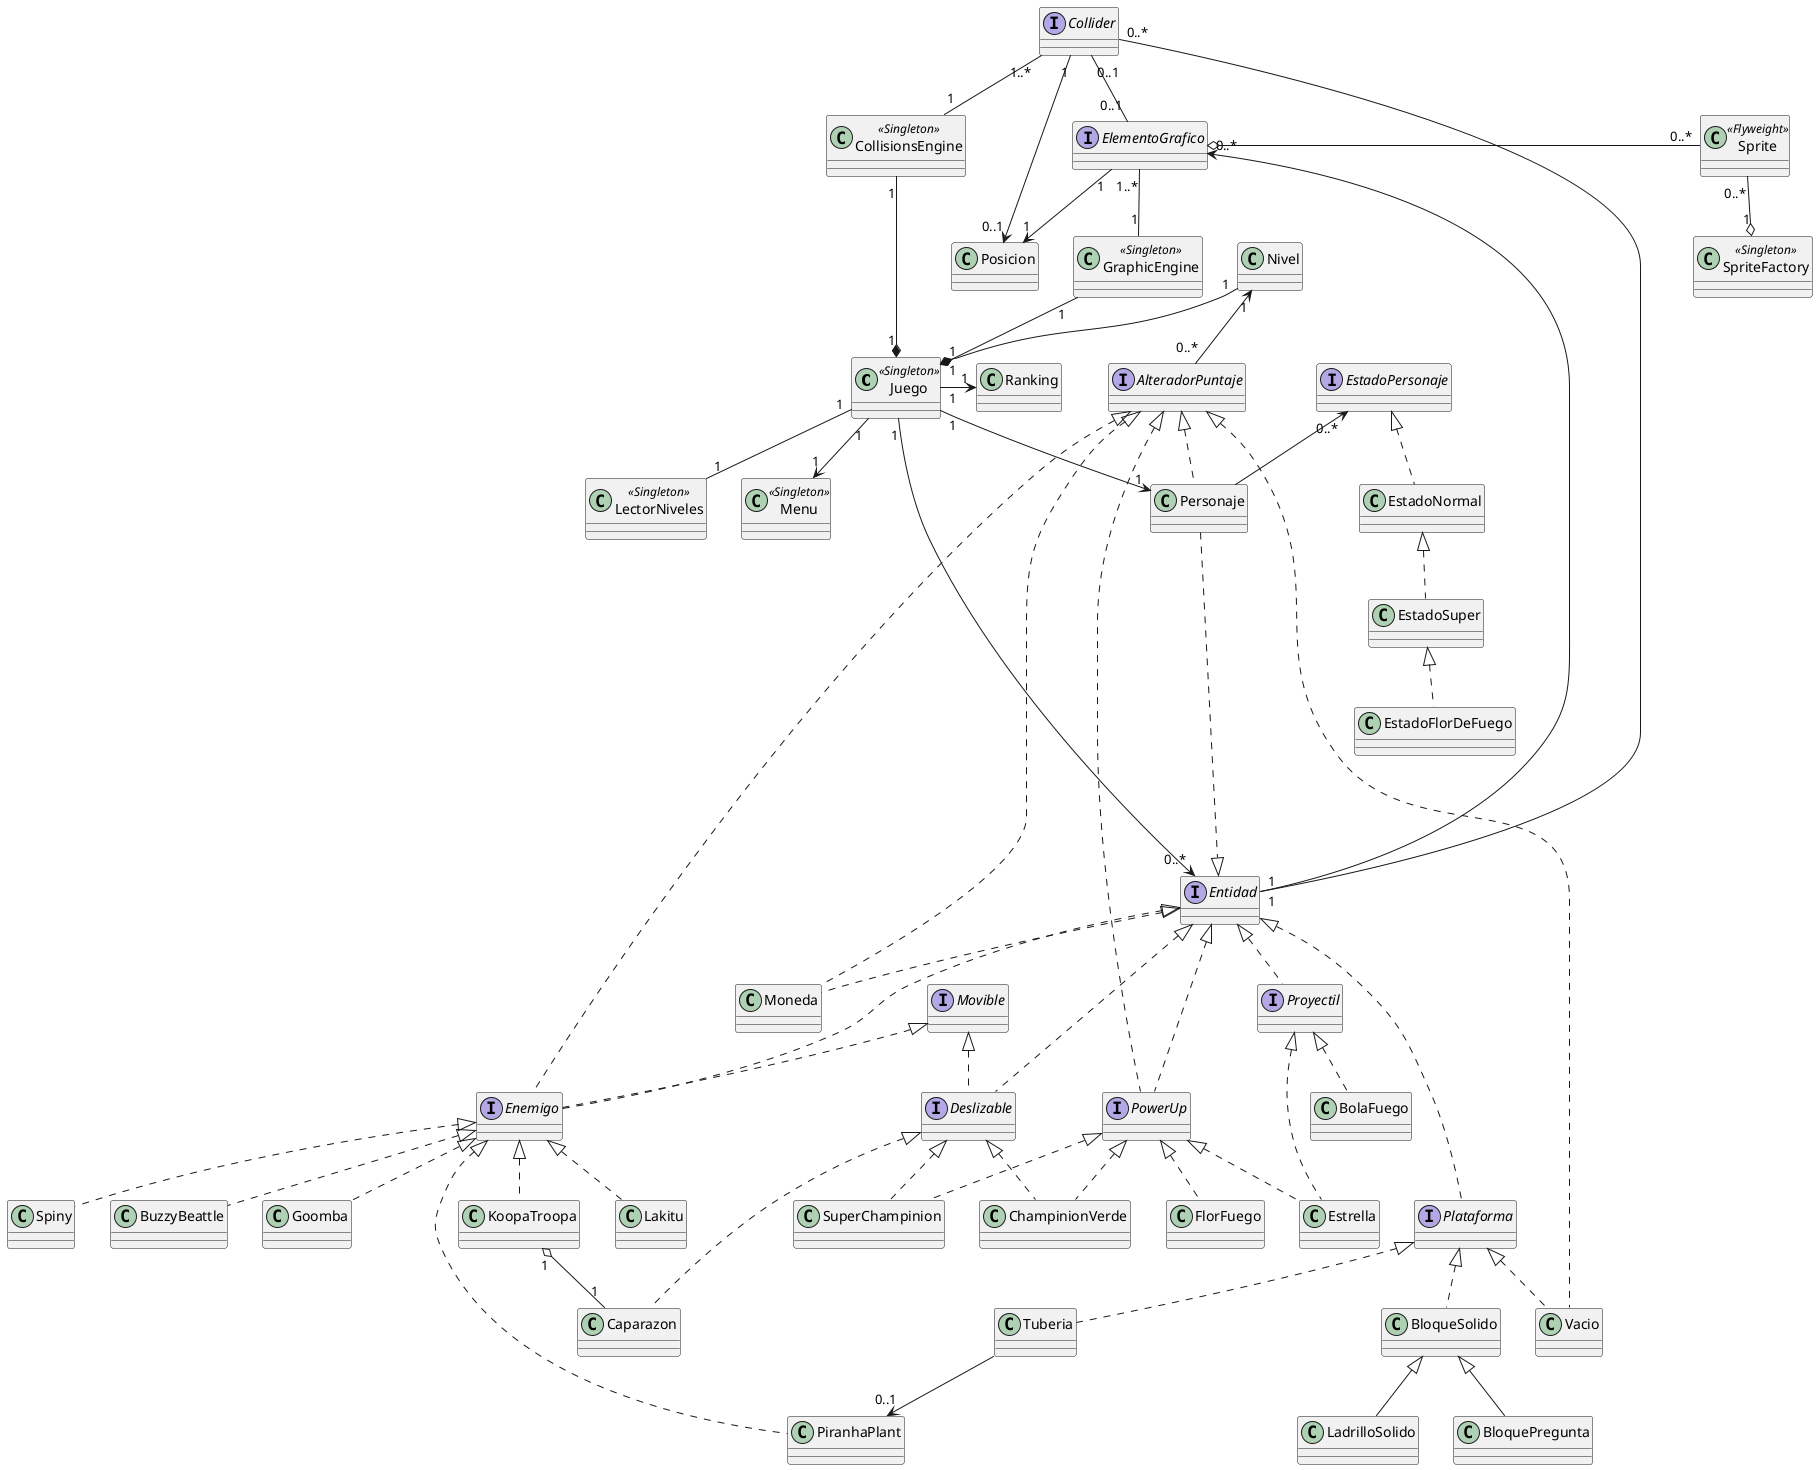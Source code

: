 @startuml
' # JUEGO #
'
class Juego <<Singleton>>
class Menu <<Singleton>>
class CollisionsEngine <<Singleton>>
class GraphicEngine <<Singleton>>
class LectorNiveles <<Singleton>>
Juego "1" --> "1" Menu
Juego "1" *-l- "1" Nivel
Juego "1" --> "1" Personaje
Juego "1" *-u- "1" GraphicEngine
Juego "1" *-u- "1" CollisionsEngine
Juego "1" -r-> "1" Ranking
Juego "1" -- "1" LectorNiveles
Juego "1" --> "0..*" Entidad

' # ENTIDAD #
'
interface Entidad
Entidad "1" ---u-> "0..*" ElementoGrafico
Entidad "1" ---u- "0..*" Collider

' # GRAFICA #
'
interface ElementoGrafico
class SpriteFactory <<Singleton>>
class Sprite <<Flyweight>>
Sprite "0..*" --o "1" SpriteFactory
ElementoGrafico o-l- "0..*" Sprite
ElementoGrafico "1..*" -- "1" GraphicEngine
ElementoGrafico "1" --> "1" Posicion

' # COLLISIONS #
'
interface Collider
Collider "0..1" -- "0..1" ElementoGrafico
Collider "1" --> "0..1" Posicion
Collider "1..*" -- "1" CollisionsEngine

' # PERSONAJE #
'
interface EstadoPersonaje
class Personaje
Personaje .....|> Entidad
Personaje -u-> "0..*" EstadoPersonaje
EstadoNormal .u.|> EstadoPersonaje
EstadoSuper .u.|> EstadoNormal
EstadoFlorDeFuego .u.|> EstadoSuper
Personaje .u.|> AlteradorPuntaje

' # NIVEL #
'
interface AlteradorPuntaje
interface Plataforma
interface Enemigo
interface PowerUp
class Moneda
Nivel "1" <-d- "0..*" AlteradorPuntaje
Plataforma ...u.|> Entidad
Enemigo ..u.|> AlteradorPuntaje
Enemigo ..u.|> Entidad
PowerUp ..u.|> Entidad
PowerUp ..u.|> AlteradorPuntaje
Moneda .u.|> Entidad
Moneda .u.|> AlteradorPuntaje

' # ENEMIGOS #
'

Enemigo .u.|> Movible
Goomba .u.|> Enemigo
KoopaTroopa .u.|> Enemigo
PiranhaPlant .u.|> Enemigo
Lakitu .u.|> Enemigo
Spiny .u.|> Enemigo
BuzzyBeattle .u.|> Enemigo
Tuberia --> "0..1" PiranhaPlant

' # PLATAFORMAS #
'
Vacio .u.|> AlteradorPuntaje
Vacio .u.|> Plataforma
BloqueSolido .u.|> Plataforma
LadrilloSolido -u-|> BloqueSolido
BloquePregunta -u-|> BloqueSolido
Tuberia .u.|> Plataforma

' # POWERUPS #
'
SuperChampinion .u.|> PowerUp
FlorFuego .u.|> PowerUp
Estrella .u.|> PowerUp
ChampinionVerde .u.|> PowerUp

' # PROYECTIL #
'
interface Proyectil
Proyectil .u.|> Entidad
BolaFuego .u.|> Proyectil
Estrella .u.|> Proyectil

' # DESLIZABLE #
'

interface Movible
interface Deslizable
Deslizable .u.|> Movible
Deslizable .u.|> Entidad
Caparazon .u.|> Deslizable
KoopaTroopa "1" o-- "1" Caparazon
ChampinionVerde .u.|> Deslizable
SuperChampinion .u.|> Deslizable

' # FORMATTING #
'
@enduml